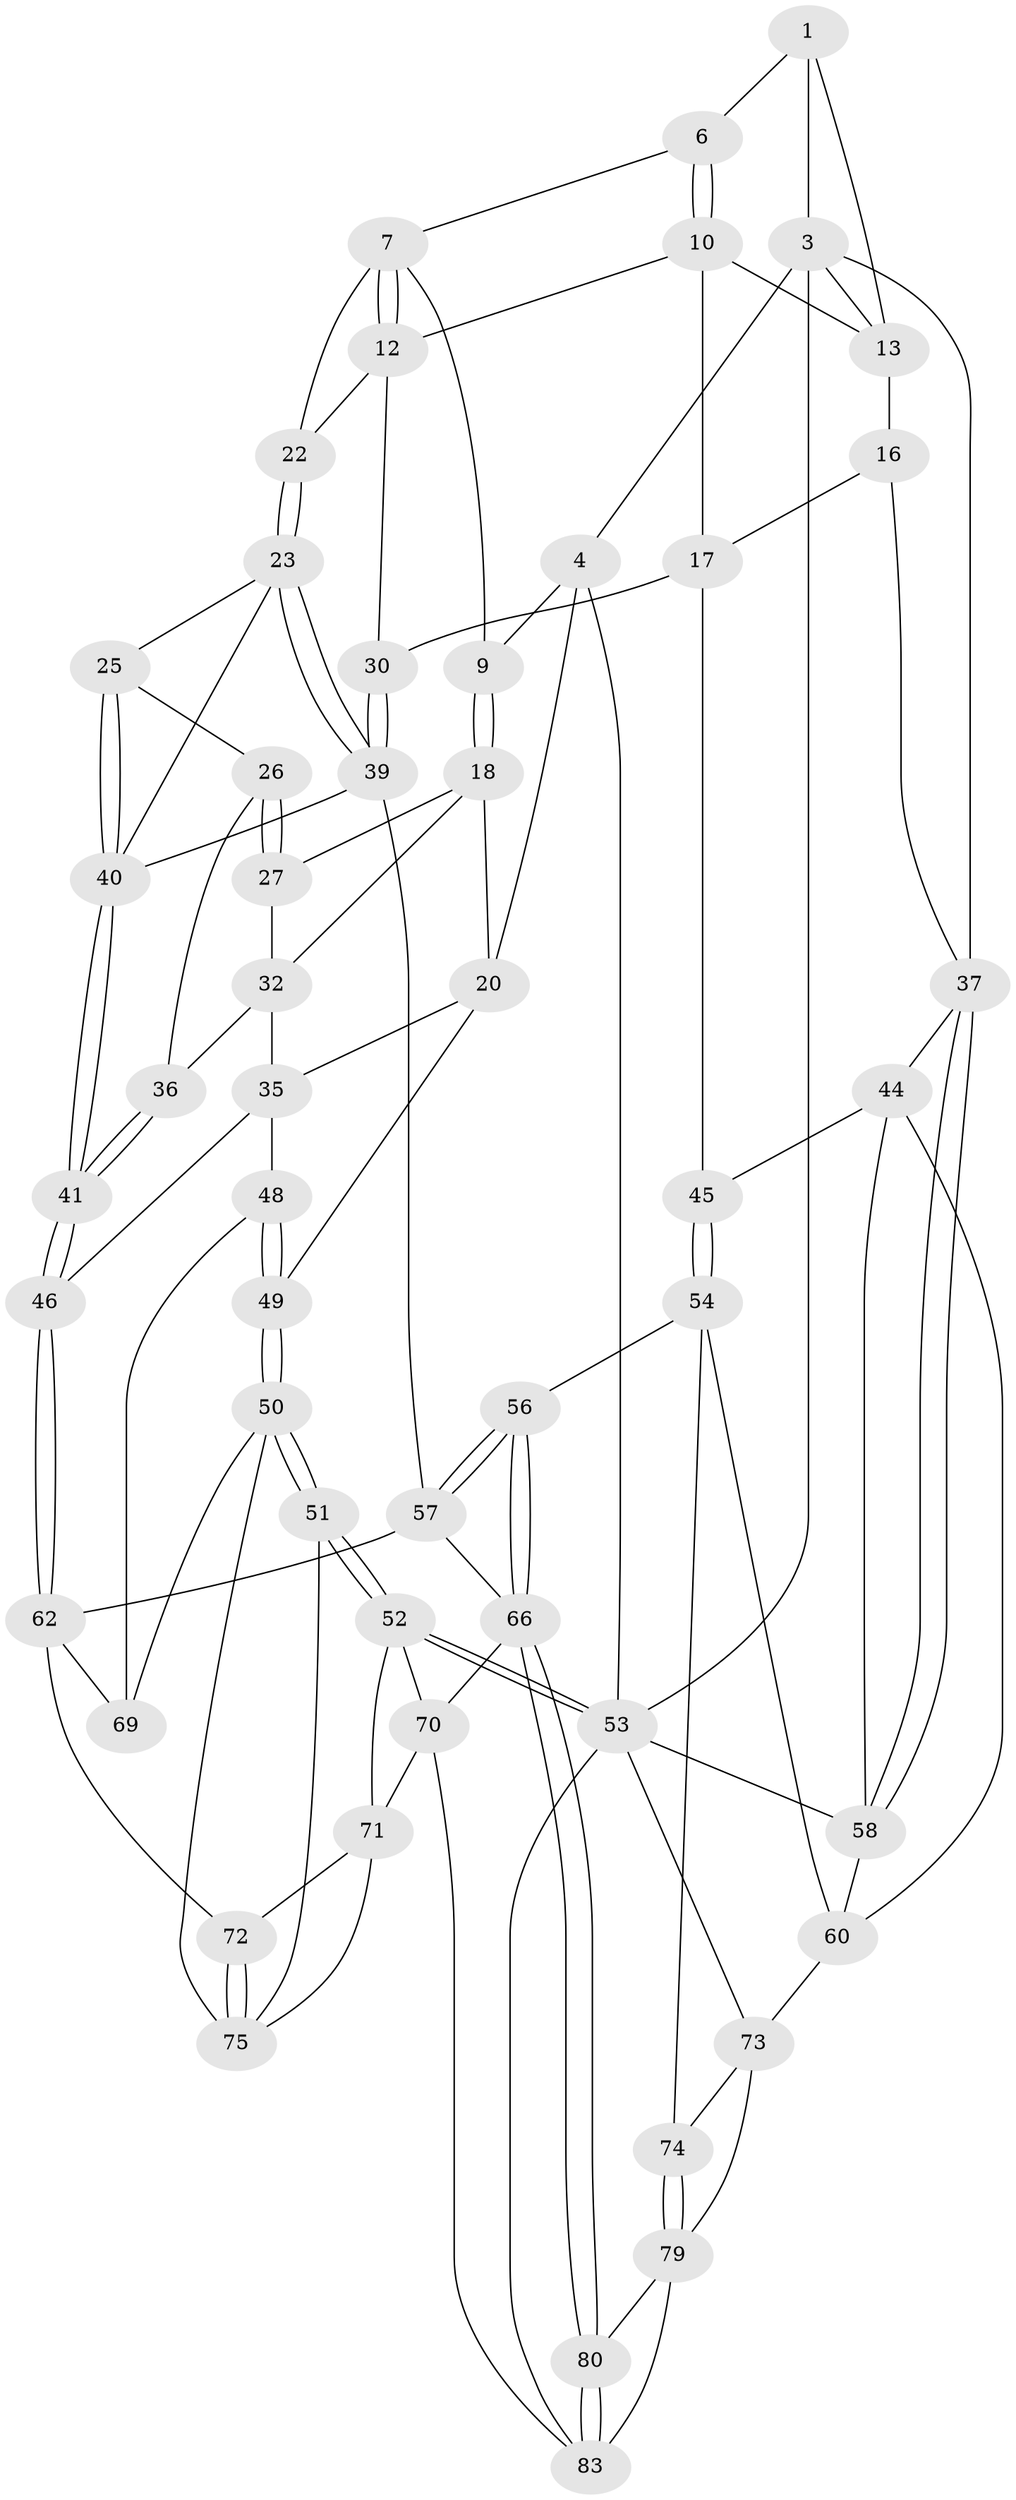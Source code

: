 // Generated by graph-tools (version 1.1) at 2025/52/02/27/25 19:52:42]
// undirected, 52 vertices, 120 edges
graph export_dot {
graph [start="1"]
  node [color=gray90,style=filled];
  1 [pos="+0.6393750516124775+0",super="+2"];
  3 [pos="+1+0",super="+14"];
  4 [pos="+0+0",super="+5"];
  6 [pos="+0.6375218243785397+0"];
  7 [pos="+0.4686582547739131+0.046046083245154155",super="+8"];
  9 [pos="+0.30077833732437653+0.08248940108889226"];
  10 [pos="+0.6615416379697596+0",super="+11"];
  12 [pos="+0.5202630102830691+0.19162278201741745",super="+28"];
  13 [pos="+0.8954938934004797+0.07842846676604637",super="+15"];
  16 [pos="+0.8970514975221245+0.1933068079043317"];
  17 [pos="+0.7441446112255731+0.22098339988684604",super="+29"];
  18 [pos="+0.22666070035041666+0.18083536010887358",super="+19"];
  20 [pos="+0.003948689008088066+0.12882824673560295",super="+21"];
  22 [pos="+0.40523803047378365+0.19609089129709997"];
  23 [pos="+0.34958044151083423+0.2696510885524983",super="+24"];
  25 [pos="+0.29920881024248286+0.27988825109707827"];
  26 [pos="+0.27950989035760526+0.27499619036197387",super="+33"];
  27 [pos="+0.23221262765500778+0.21786402153074916",super="+31"];
  30 [pos="+0.5186871140764528+0.2944846288306162"];
  32 [pos="+0.14870580981831227+0.25663835259034024",super="+34"];
  35 [pos="+0.08289132013230967+0.353085430729728",super="+47"];
  36 [pos="+0.18880752883647206+0.36050230343470047"];
  37 [pos="+1+0.3204974844770607",super="+38"];
  39 [pos="+0.4747421270331352+0.4103467044068172",super="+43"];
  40 [pos="+0.273454662065929+0.45045639431766055",super="+42"];
  41 [pos="+0.2519200161245349+0.46207455270768666"];
  44 [pos="+0.7626396400356797+0.3949373976140232",super="+59"];
  45 [pos="+0.737522359008324+0.3935726373393154"];
  46 [pos="+0.2272811283942708+0.5114962742817679"];
  48 [pos="+0+0.5373278514172842"];
  49 [pos="+0+0.545585011077498"];
  50 [pos="+0+1",super="+76"];
  51 [pos="+0+1"];
  52 [pos="+0+1",super="+82"];
  53 [pos="+0+1",super="+65"];
  54 [pos="+0.6727917872621126+0.5344747569672526",super="+55"];
  56 [pos="+0.6186764081847133+0.5630751680536035"];
  57 [pos="+0.48570338157971105+0.4693134275773273",super="+61"];
  58 [pos="+1+0.38858304372575436",super="+63"];
  60 [pos="+0.9404165895866476+0.5043847642495427",super="+64"];
  62 [pos="+0.21594616890890395+0.5414581370206947",super="+68"];
  66 [pos="+0.4675822708119759+0.7128634645870322",super="+67"];
  69 [pos="+0.0541997824165284+0.5803911228707732"];
  70 [pos="+0.34217423486059495+0.6772160602398792",super="+81"];
  71 [pos="+0.26859587807289853+0.6456636422710469",super="+77"];
  72 [pos="+0.23977153054080932+0.626194888347295"];
  73 [pos="+0.8132802842841231+0.7395980831666576",super="+84"];
  74 [pos="+0.8012600390033141+0.7364163518409143"];
  75 [pos="+0.16042123583295703+0.7989668086910579",super="+78"];
  79 [pos="+0.617796758406342+0.9043588073846782",super="+85"];
  80 [pos="+0.47673261966883484+0.838248272147241"];
  83 [pos="+0.3319667060224763+0.9386346950447524",super="+86"];
  1 -- 6;
  1 -- 3;
  1 -- 13;
  3 -- 4;
  3 -- 53;
  3 -- 37;
  3 -- 13;
  4 -- 53;
  4 -- 20;
  4 -- 9;
  6 -- 7;
  6 -- 10;
  6 -- 10;
  7 -- 12;
  7 -- 12;
  7 -- 9;
  7 -- 22;
  9 -- 18;
  9 -- 18;
  10 -- 13;
  10 -- 17;
  10 -- 12;
  12 -- 22;
  12 -- 30;
  13 -- 16;
  16 -- 17;
  16 -- 37;
  17 -- 45;
  17 -- 30;
  18 -- 27;
  18 -- 32;
  18 -- 20;
  20 -- 35;
  20 -- 49;
  22 -- 23;
  22 -- 23;
  23 -- 39;
  23 -- 39;
  23 -- 40;
  23 -- 25;
  25 -- 26;
  25 -- 40;
  25 -- 40;
  26 -- 27 [weight=2];
  26 -- 27;
  26 -- 36;
  27 -- 32;
  30 -- 39;
  30 -- 39;
  32 -- 35;
  32 -- 36;
  35 -- 48;
  35 -- 46;
  36 -- 41;
  36 -- 41;
  37 -- 58;
  37 -- 58;
  37 -- 44;
  39 -- 40;
  39 -- 57;
  40 -- 41;
  40 -- 41;
  41 -- 46;
  41 -- 46;
  44 -- 45;
  44 -- 58;
  44 -- 60;
  45 -- 54;
  45 -- 54;
  46 -- 62;
  46 -- 62;
  48 -- 49;
  48 -- 49;
  48 -- 69;
  49 -- 50;
  49 -- 50;
  50 -- 51;
  50 -- 51;
  50 -- 75;
  50 -- 69;
  51 -- 52;
  51 -- 52;
  51 -- 75;
  52 -- 53;
  52 -- 53;
  52 -- 70;
  52 -- 71;
  53 -- 83;
  53 -- 58;
  53 -- 73;
  54 -- 60;
  54 -- 56;
  54 -- 74;
  56 -- 57;
  56 -- 57;
  56 -- 66;
  56 -- 66;
  57 -- 66;
  57 -- 62;
  58 -- 60;
  60 -- 73;
  62 -- 72;
  62 -- 69;
  66 -- 80;
  66 -- 80;
  66 -- 70;
  70 -- 71;
  70 -- 83;
  71 -- 72;
  71 -- 75;
  72 -- 75;
  72 -- 75;
  73 -- 74;
  73 -- 79;
  74 -- 79;
  74 -- 79;
  79 -- 80;
  79 -- 83;
  80 -- 83;
  80 -- 83;
}
